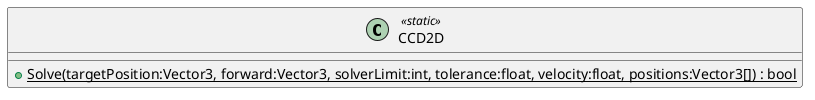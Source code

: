 @startuml
class CCD2D <<static>> {
    + {static} Solve(targetPosition:Vector3, forward:Vector3, solverLimit:int, tolerance:float, velocity:float, positions:Vector3[]) : bool
}
@enduml
